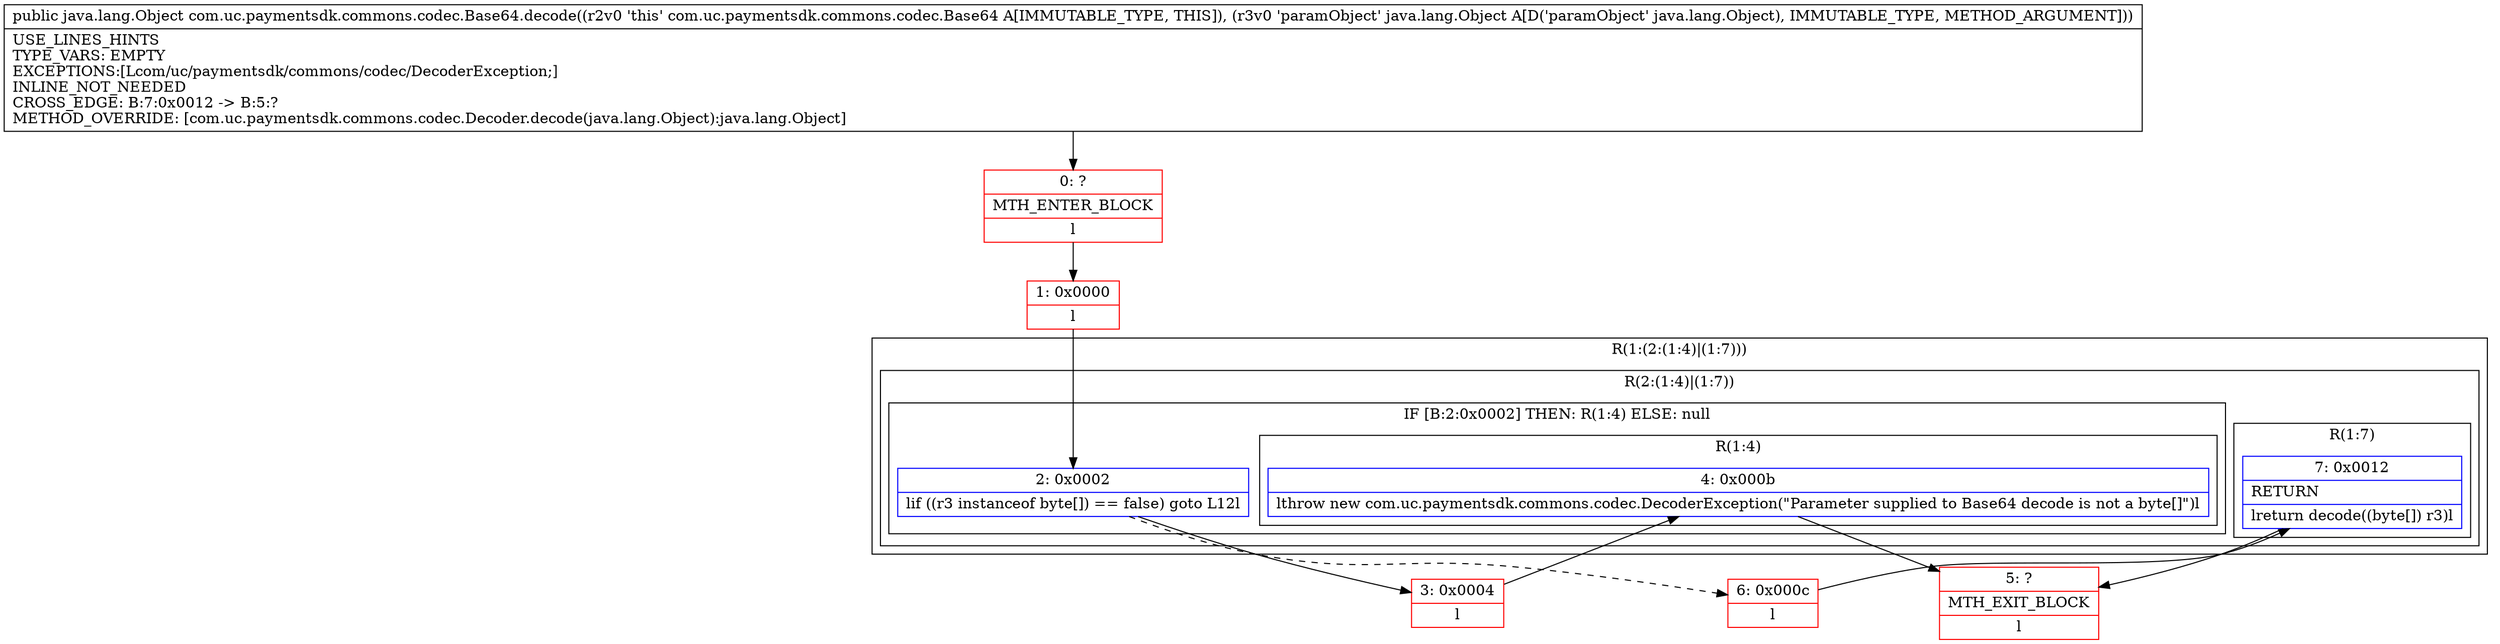 digraph "CFG forcom.uc.paymentsdk.commons.codec.Base64.decode(Ljava\/lang\/Object;)Ljava\/lang\/Object;" {
subgraph cluster_Region_1517891341 {
label = "R(1:(2:(1:4)|(1:7)))";
node [shape=record,color=blue];
subgraph cluster_Region_1365638279 {
label = "R(2:(1:4)|(1:7))";
node [shape=record,color=blue];
subgraph cluster_IfRegion_1360925170 {
label = "IF [B:2:0x0002] THEN: R(1:4) ELSE: null";
node [shape=record,color=blue];
Node_2 [shape=record,label="{2\:\ 0x0002|lif ((r3 instanceof byte[]) == false) goto L12l}"];
subgraph cluster_Region_345444325 {
label = "R(1:4)";
node [shape=record,color=blue];
Node_4 [shape=record,label="{4\:\ 0x000b|lthrow new com.uc.paymentsdk.commons.codec.DecoderException(\"Parameter supplied to Base64 decode is not a byte[]\")l}"];
}
}
subgraph cluster_Region_117791549 {
label = "R(1:7)";
node [shape=record,color=blue];
Node_7 [shape=record,label="{7\:\ 0x0012|RETURN\l|lreturn decode((byte[]) r3)l}"];
}
}
}
Node_0 [shape=record,color=red,label="{0\:\ ?|MTH_ENTER_BLOCK\l|l}"];
Node_1 [shape=record,color=red,label="{1\:\ 0x0000|l}"];
Node_3 [shape=record,color=red,label="{3\:\ 0x0004|l}"];
Node_5 [shape=record,color=red,label="{5\:\ ?|MTH_EXIT_BLOCK\l|l}"];
Node_6 [shape=record,color=red,label="{6\:\ 0x000c|l}"];
MethodNode[shape=record,label="{public java.lang.Object com.uc.paymentsdk.commons.codec.Base64.decode((r2v0 'this' com.uc.paymentsdk.commons.codec.Base64 A[IMMUTABLE_TYPE, THIS]), (r3v0 'paramObject' java.lang.Object A[D('paramObject' java.lang.Object), IMMUTABLE_TYPE, METHOD_ARGUMENT]))  | USE_LINES_HINTS\lTYPE_VARS: EMPTY\lEXCEPTIONS:[Lcom\/uc\/paymentsdk\/commons\/codec\/DecoderException;]\lINLINE_NOT_NEEDED\lCROSS_EDGE: B:7:0x0012 \-\> B:5:?\lMETHOD_OVERRIDE: [com.uc.paymentsdk.commons.codec.Decoder.decode(java.lang.Object):java.lang.Object]\l}"];
MethodNode -> Node_0;
Node_2 -> Node_3;
Node_2 -> Node_6[style=dashed];
Node_4 -> Node_5;
Node_7 -> Node_5;
Node_0 -> Node_1;
Node_1 -> Node_2;
Node_3 -> Node_4;
Node_6 -> Node_7;
}

